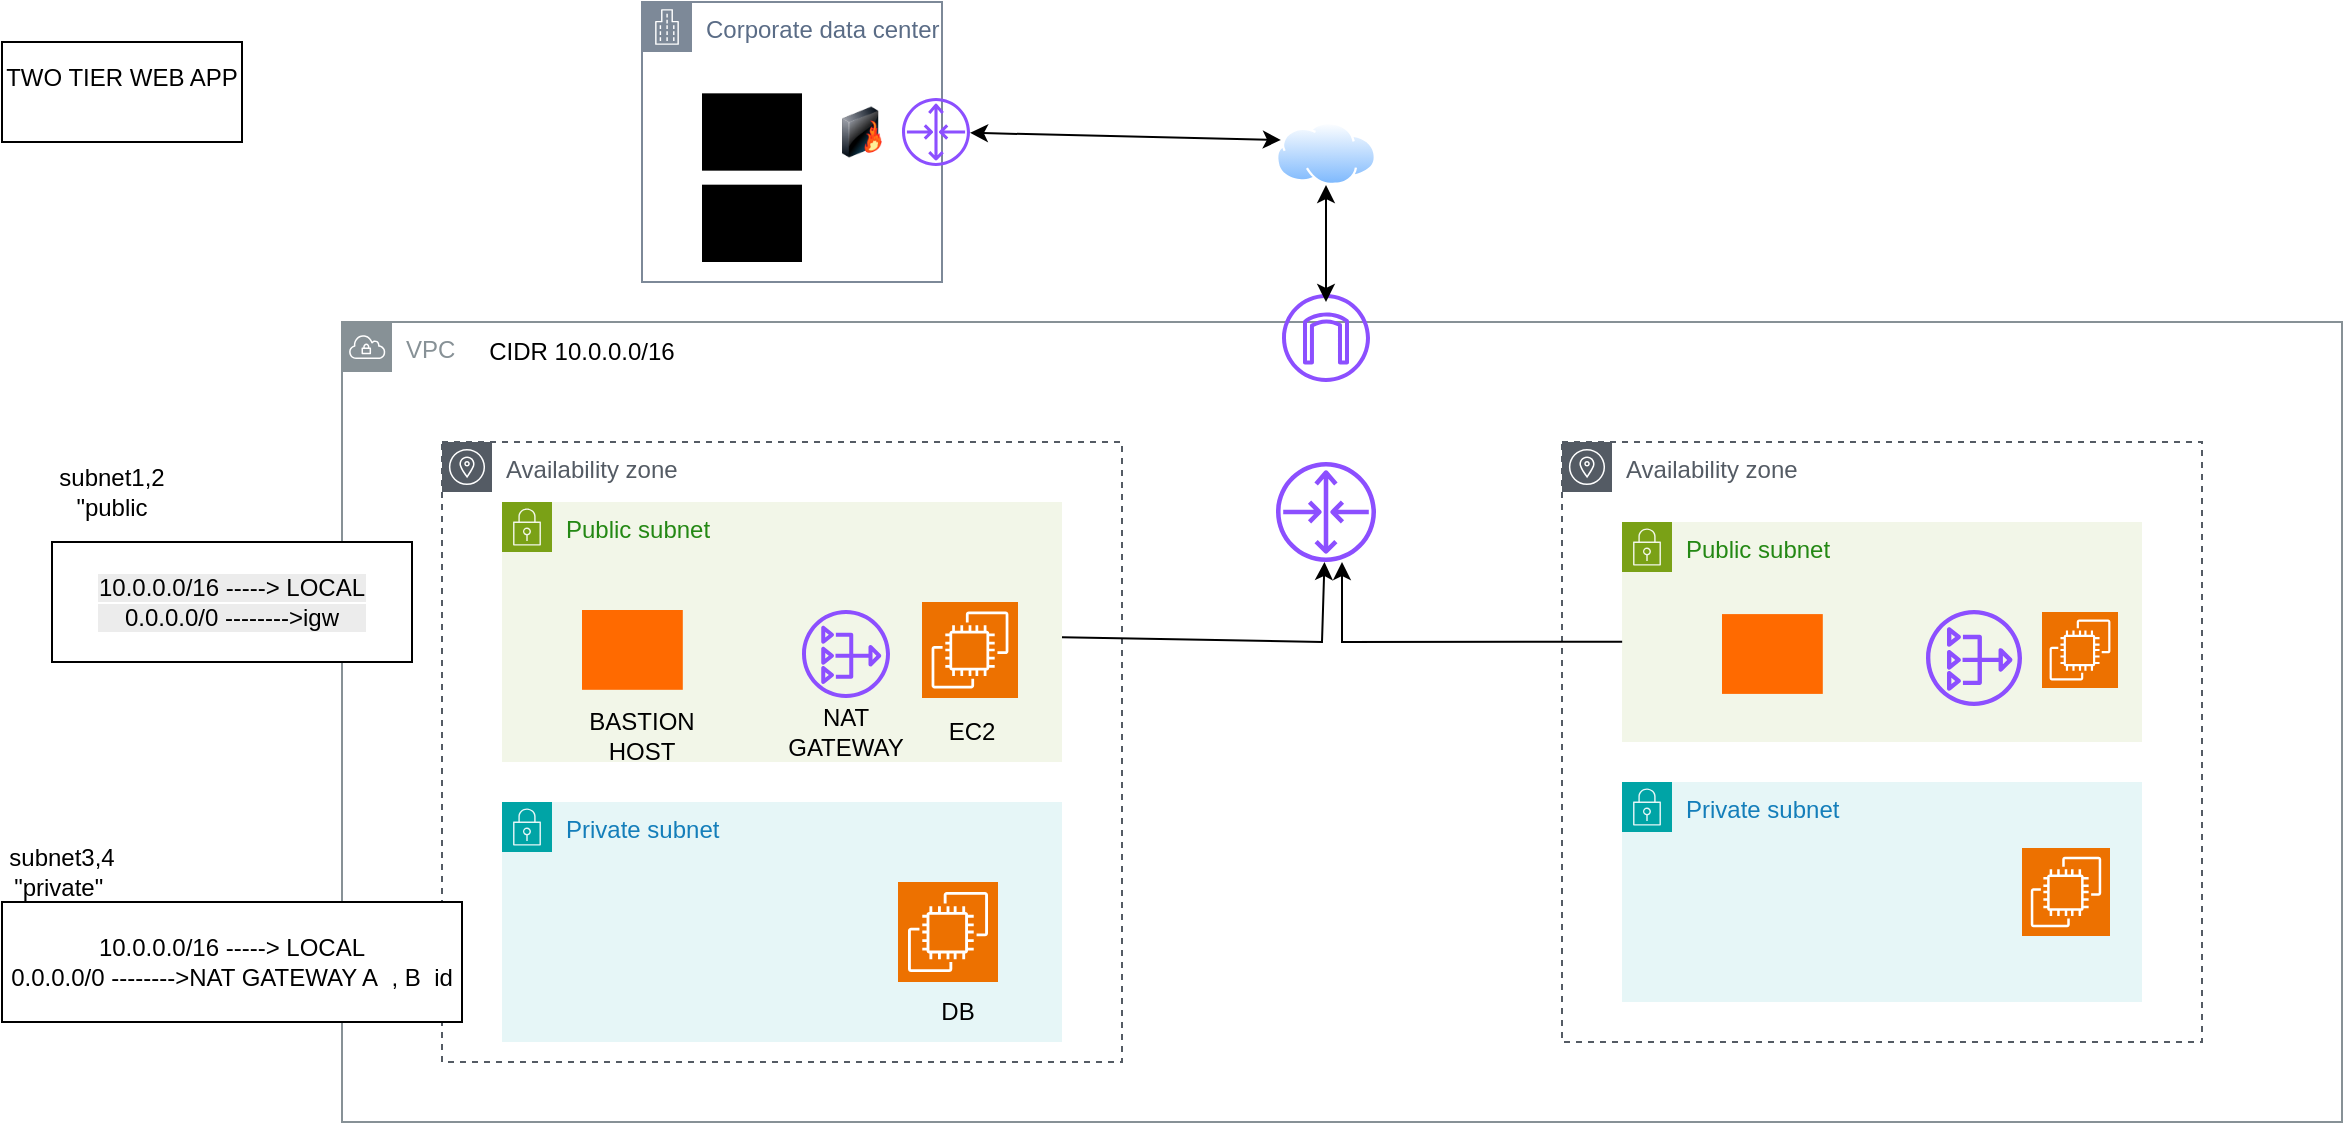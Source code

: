 <mxfile version="28.2.7">
  <diagram name="Page-1" id="Ka7zlJCxLSnXq8i0LB-l">
    <mxGraphModel dx="2123" dy="604" grid="1" gridSize="10" guides="1" tooltips="1" connect="1" arrows="1" fold="1" page="1" pageScale="1" pageWidth="850" pageHeight="1100" math="0" shadow="0">
      <root>
        <mxCell id="0" />
        <mxCell id="1" parent="0" />
        <mxCell id="X6e_aa4xWYTzgXks_H64-1" value="VPC" style="sketch=0;outlineConnect=0;gradientColor=none;html=1;whiteSpace=wrap;fontSize=12;fontStyle=0;shape=mxgraph.aws4.group;grIcon=mxgraph.aws4.group_vpc;strokeColor=#879196;fillColor=none;verticalAlign=top;align=left;spacingLeft=30;fontColor=#879196;dashed=0;" vertex="1" parent="1">
          <mxGeometry x="-50" y="180" width="1000" height="400" as="geometry" />
        </mxCell>
        <mxCell id="X6e_aa4xWYTzgXks_H64-2" value="Availability zone" style="sketch=0;outlineConnect=0;gradientColor=none;html=1;whiteSpace=wrap;fontSize=12;fontStyle=0;shape=mxgraph.aws4.group;grIcon=mxgraph.aws4.group_availability_zone;strokeColor=#545B64;fillColor=none;verticalAlign=top;align=left;spacingLeft=30;fontColor=#545B64;dashed=1;" vertex="1" parent="1">
          <mxGeometry y="240" width="340" height="310" as="geometry" />
        </mxCell>
        <mxCell id="X6e_aa4xWYTzgXks_H64-3" value="Availability zone" style="sketch=0;outlineConnect=0;gradientColor=none;html=1;whiteSpace=wrap;fontSize=12;fontStyle=0;shape=mxgraph.aws4.group;grIcon=mxgraph.aws4.group_availability_zone;strokeColor=#545B64;fillColor=none;verticalAlign=top;align=left;spacingLeft=30;fontColor=#545B64;dashed=1;" vertex="1" parent="1">
          <mxGeometry x="560" y="240" width="320" height="300" as="geometry" />
        </mxCell>
        <mxCell id="X6e_aa4xWYTzgXks_H64-4" value="Public subnet" style="points=[[0,0],[0.25,0],[0.5,0],[0.75,0],[1,0],[1,0.25],[1,0.5],[1,0.75],[1,1],[0.75,1],[0.5,1],[0.25,1],[0,1],[0,0.75],[0,0.5],[0,0.25]];outlineConnect=0;gradientColor=none;html=1;whiteSpace=wrap;fontSize=12;fontStyle=0;container=1;pointerEvents=0;collapsible=0;recursiveResize=0;shape=mxgraph.aws4.group;grIcon=mxgraph.aws4.group_security_group;grStroke=0;strokeColor=#7AA116;fillColor=#F2F6E8;verticalAlign=top;align=left;spacingLeft=30;fontColor=#248814;dashed=0;" vertex="1" parent="1">
          <mxGeometry x="590" y="280" width="260" height="110" as="geometry" />
        </mxCell>
        <mxCell id="X6e_aa4xWYTzgXks_H64-29" value="" style="sketch=0;points=[[0,0,0],[0.25,0,0],[0.5,0,0],[0.75,0,0],[1,0,0],[0,1,0],[0.25,1,0],[0.5,1,0],[0.75,1,0],[1,1,0],[0,0.25,0],[0,0.5,0],[0,0.75,0],[1,0.25,0],[1,0.5,0],[1,0.75,0]];outlineConnect=0;fontColor=#232F3E;fillColor=#ED7100;strokeColor=#ffffff;dashed=0;verticalLabelPosition=bottom;verticalAlign=top;align=center;html=1;fontSize=12;fontStyle=0;aspect=fixed;shape=mxgraph.aws4.resourceIcon;resIcon=mxgraph.aws4.ec2;" vertex="1" parent="X6e_aa4xWYTzgXks_H64-4">
          <mxGeometry x="210" y="45" width="38" height="38" as="geometry" />
        </mxCell>
        <mxCell id="X6e_aa4xWYTzgXks_H64-5" value="Public subnet" style="points=[[0,0],[0.25,0],[0.5,0],[0.75,0],[1,0],[1,0.25],[1,0.5],[1,0.75],[1,1],[0.75,1],[0.5,1],[0.25,1],[0,1],[0,0.75],[0,0.5],[0,0.25]];outlineConnect=0;gradientColor=none;html=1;whiteSpace=wrap;fontSize=12;fontStyle=0;container=1;pointerEvents=0;collapsible=0;recursiveResize=0;shape=mxgraph.aws4.group;grIcon=mxgraph.aws4.group_security_group;grStroke=0;strokeColor=#7AA116;fillColor=#F2F6E8;verticalAlign=top;align=left;spacingLeft=30;fontColor=#248814;dashed=0;" vertex="1" parent="1">
          <mxGeometry x="30" y="270" width="280" height="130" as="geometry" />
        </mxCell>
        <mxCell id="X6e_aa4xWYTzgXks_H64-34" value="EC2" style="text;html=1;whiteSpace=wrap;strokeColor=none;fillColor=none;align=center;verticalAlign=middle;rounded=0;" vertex="1" parent="X6e_aa4xWYTzgXks_H64-5">
          <mxGeometry x="210" y="105" width="50" height="20" as="geometry" />
        </mxCell>
        <mxCell id="X6e_aa4xWYTzgXks_H64-6" value="Private subnet" style="points=[[0,0],[0.25,0],[0.5,0],[0.75,0],[1,0],[1,0.25],[1,0.5],[1,0.75],[1,1],[0.75,1],[0.5,1],[0.25,1],[0,1],[0,0.75],[0,0.5],[0,0.25]];outlineConnect=0;gradientColor=none;html=1;whiteSpace=wrap;fontSize=12;fontStyle=0;container=1;pointerEvents=0;collapsible=0;recursiveResize=0;shape=mxgraph.aws4.group;grIcon=mxgraph.aws4.group_security_group;grStroke=0;strokeColor=#00A4A6;fillColor=#E6F6F7;verticalAlign=top;align=left;spacingLeft=30;fontColor=#147EBA;dashed=0;" vertex="1" parent="1">
          <mxGeometry x="590" y="410" width="260" height="110" as="geometry" />
        </mxCell>
        <mxCell id="X6e_aa4xWYTzgXks_H64-7" value="Private subnet" style="points=[[0,0],[0.25,0],[0.5,0],[0.75,0],[1,0],[1,0.25],[1,0.5],[1,0.75],[1,1],[0.75,1],[0.5,1],[0.25,1],[0,1],[0,0.75],[0,0.5],[0,0.25]];outlineConnect=0;gradientColor=none;html=1;whiteSpace=wrap;fontSize=12;fontStyle=0;container=1;pointerEvents=0;collapsible=0;recursiveResize=0;shape=mxgraph.aws4.group;grIcon=mxgraph.aws4.group_security_group;grStroke=0;strokeColor=#00A4A6;fillColor=#E6F6F7;verticalAlign=top;align=left;spacingLeft=30;fontColor=#147EBA;dashed=0;" vertex="1" parent="1">
          <mxGeometry x="30" y="420" width="280" height="120" as="geometry" />
        </mxCell>
        <mxCell id="X6e_aa4xWYTzgXks_H64-28" value="" style="sketch=0;points=[[0,0,0],[0.25,0,0],[0.5,0,0],[0.75,0,0],[1,0,0],[0,1,0],[0.25,1,0],[0.5,1,0],[0.75,1,0],[1,1,0],[0,0.25,0],[0,0.5,0],[0,0.75,0],[1,0.25,0],[1,0.5,0],[1,0.75,0]];outlineConnect=0;fontColor=#232F3E;fillColor=#ED7100;strokeColor=#ffffff;dashed=0;verticalLabelPosition=bottom;verticalAlign=top;align=center;html=1;fontSize=12;fontStyle=0;aspect=fixed;shape=mxgraph.aws4.resourceIcon;resIcon=mxgraph.aws4.ec2;" vertex="1" parent="X6e_aa4xWYTzgXks_H64-7">
          <mxGeometry x="198" y="40" width="50" height="50" as="geometry" />
        </mxCell>
        <mxCell id="X6e_aa4xWYTzgXks_H64-8" value="CIDR 10.0.0.0/16" style="text;html=1;whiteSpace=wrap;strokeColor=none;fillColor=none;align=center;verticalAlign=middle;rounded=0;" vertex="1" parent="1">
          <mxGeometry x="10" y="180" width="120" height="30" as="geometry" />
        </mxCell>
        <mxCell id="X6e_aa4xWYTzgXks_H64-9" value="" style="sketch=0;outlineConnect=0;fontColor=#232F3E;gradientColor=none;fillColor=#8C4FFF;strokeColor=none;dashed=0;verticalLabelPosition=bottom;verticalAlign=top;align=center;html=1;fontSize=12;fontStyle=0;aspect=fixed;pointerEvents=1;shape=mxgraph.aws4.internet_gateway;" vertex="1" parent="1">
          <mxGeometry x="420" y="166" width="44" height="44" as="geometry" />
        </mxCell>
        <mxCell id="X6e_aa4xWYTzgXks_H64-10" value="" style="sketch=0;outlineConnect=0;fontColor=#232F3E;gradientColor=none;fillColor=#8C4FFF;strokeColor=none;dashed=0;verticalLabelPosition=bottom;verticalAlign=top;align=center;html=1;fontSize=12;fontStyle=0;aspect=fixed;pointerEvents=1;shape=mxgraph.aws4.router;" vertex="1" parent="1">
          <mxGeometry x="417" y="250" width="50" height="50" as="geometry" />
        </mxCell>
        <mxCell id="X6e_aa4xWYTzgXks_H64-12" value="" style="endArrow=classic;html=1;rounded=0;" edge="1" parent="1" source="X6e_aa4xWYTzgXks_H64-5" target="X6e_aa4xWYTzgXks_H64-10">
          <mxGeometry width="50" height="50" relative="1" as="geometry">
            <mxPoint x="320" y="340" as="sourcePoint" />
            <mxPoint x="450" y="290" as="targetPoint" />
            <Array as="points">
              <mxPoint x="440" y="340" />
            </Array>
          </mxGeometry>
        </mxCell>
        <mxCell id="X6e_aa4xWYTzgXks_H64-13" value="" style="endArrow=classic;html=1;rounded=0;exitX=0.094;exitY=0.333;exitDx=0;exitDy=0;exitPerimeter=0;" edge="1" parent="1" source="X6e_aa4xWYTzgXks_H64-3">
          <mxGeometry width="50" height="50" relative="1" as="geometry">
            <mxPoint x="400" y="340" as="sourcePoint" />
            <mxPoint x="450" y="300" as="targetPoint" />
            <Array as="points">
              <mxPoint x="450" y="340" />
            </Array>
          </mxGeometry>
        </mxCell>
        <mxCell id="X6e_aa4xWYTzgXks_H64-14" value="" style="image;aspect=fixed;perimeter=ellipsePerimeter;html=1;align=center;shadow=0;dashed=0;spacingTop=3;image=img/lib/active_directory/internet_cloud.svg;" vertex="1" parent="1">
          <mxGeometry x="417" y="80" width="50" height="31.5" as="geometry" />
        </mxCell>
        <mxCell id="X6e_aa4xWYTzgXks_H64-15" value="" style="endArrow=classic;startArrow=classic;html=1;rounded=0;exitX=0.5;exitY=1;exitDx=0;exitDy=0;" edge="1" parent="1" source="X6e_aa4xWYTzgXks_H64-14">
          <mxGeometry width="50" height="50" relative="1" as="geometry">
            <mxPoint x="400" y="330" as="sourcePoint" />
            <mxPoint x="442" y="170" as="targetPoint" />
          </mxGeometry>
        </mxCell>
        <mxCell id="X6e_aa4xWYTzgXks_H64-16" value="Corporate data center" style="points=[[0,0],[0.25,0],[0.5,0],[0.75,0],[1,0],[1,0.25],[1,0.5],[1,0.75],[1,1],[0.75,1],[0.5,1],[0.25,1],[0,1],[0,0.75],[0,0.5],[0,0.25]];outlineConnect=0;gradientColor=none;html=1;whiteSpace=wrap;fontSize=12;fontStyle=0;container=1;pointerEvents=0;collapsible=0;recursiveResize=0;shape=mxgraph.aws4.group;grIcon=mxgraph.aws4.group_corporate_data_center;strokeColor=#7D8998;fillColor=none;verticalAlign=top;align=left;spacingLeft=30;fontColor=#5A6C86;dashed=0;" vertex="1" parent="1">
          <mxGeometry x="100" y="20" width="150" height="140" as="geometry" />
        </mxCell>
        <mxCell id="X6e_aa4xWYTzgXks_H64-18" value="" style="image;html=1;image=img/lib/clip_art/networking/Firewall-page1_128x128.png" vertex="1" parent="X6e_aa4xWYTzgXks_H64-16">
          <mxGeometry x="100" y="37.88" width="20" height="54.25" as="geometry" />
        </mxCell>
        <mxCell id="X6e_aa4xWYTzgXks_H64-21" value="" style="sketch=0;verticalLabelPosition=bottom;sketch=0;aspect=fixed;html=1;verticalAlign=top;strokeColor=none;fillColor=#000000;align=center;outlineConnect=0;pointerEvents=1;shape=mxgraph.citrix2.desktop;" vertex="1" parent="X6e_aa4xWYTzgXks_H64-16">
          <mxGeometry x="30" y="45.67" width="50" height="38.66" as="geometry" />
        </mxCell>
        <mxCell id="X6e_aa4xWYTzgXks_H64-20" value="" style="sketch=0;verticalLabelPosition=bottom;sketch=0;aspect=fixed;html=1;verticalAlign=top;strokeColor=none;fillColor=#000000;align=center;outlineConnect=0;pointerEvents=1;shape=mxgraph.citrix2.desktop;" vertex="1" parent="X6e_aa4xWYTzgXks_H64-16">
          <mxGeometry x="30" y="91.34" width="50" height="38.66" as="geometry" />
        </mxCell>
        <mxCell id="X6e_aa4xWYTzgXks_H64-19" value="" style="endArrow=classic;startArrow=classic;html=1;rounded=0;entryX=0;entryY=0.25;entryDx=0;entryDy=0;" edge="1" parent="1" source="X6e_aa4xWYTzgXks_H64-17" target="X6e_aa4xWYTzgXks_H64-14">
          <mxGeometry width="50" height="50" relative="1" as="geometry">
            <mxPoint x="400" y="330" as="sourcePoint" />
            <mxPoint x="450" y="280" as="targetPoint" />
          </mxGeometry>
        </mxCell>
        <mxCell id="X6e_aa4xWYTzgXks_H64-17" value="" style="sketch=0;outlineConnect=0;fontColor=#232F3E;gradientColor=none;fillColor=#8C4FFF;strokeColor=none;dashed=0;verticalLabelPosition=bottom;verticalAlign=top;align=center;html=1;fontSize=12;fontStyle=0;aspect=fixed;pointerEvents=1;shape=mxgraph.aws4.router;" vertex="1" parent="1">
          <mxGeometry x="230" y="68" width="34" height="34" as="geometry" />
        </mxCell>
        <mxCell id="X6e_aa4xWYTzgXks_H64-27" value="" style="sketch=0;points=[[0,0,0],[0.25,0,0],[0.5,0,0],[0.75,0,0],[1,0,0],[0,1,0],[0.25,1,0],[0.5,1,0],[0.75,1,0],[1,1,0],[0,0.25,0],[0,0.5,0],[0,0.75,0],[1,0.25,0],[1,0.5,0],[1,0.75,0]];outlineConnect=0;fontColor=#232F3E;fillColor=#ED7100;strokeColor=#ffffff;dashed=0;verticalLabelPosition=bottom;verticalAlign=top;align=center;html=1;fontSize=12;fontStyle=0;aspect=fixed;shape=mxgraph.aws4.resourceIcon;resIcon=mxgraph.aws4.ec2;" vertex="1" parent="1">
          <mxGeometry x="790" y="443" width="44" height="44" as="geometry" />
        </mxCell>
        <mxCell id="X6e_aa4xWYTzgXks_H64-30" value="" style="sketch=0;points=[[0,0,0],[0.25,0,0],[0.5,0,0],[0.75,0,0],[1,0,0],[0,1,0],[0.25,1,0],[0.5,1,0],[0.75,1,0],[1,1,0],[0,0.25,0],[0,0.5,0],[0,0.75,0],[1,0.25,0],[1,0.5,0],[1,0.75,0]];outlineConnect=0;fontColor=#232F3E;fillColor=#ED7100;strokeColor=#ffffff;dashed=0;verticalLabelPosition=bottom;verticalAlign=top;align=center;html=1;fontSize=12;fontStyle=0;aspect=fixed;shape=mxgraph.aws4.resourceIcon;resIcon=mxgraph.aws4.ec2;" vertex="1" parent="1">
          <mxGeometry x="240" y="320" width="48" height="48" as="geometry" />
        </mxCell>
        <mxCell id="X6e_aa4xWYTzgXks_H64-31" value="" style="sketch=0;outlineConnect=0;fontColor=#232F3E;gradientColor=none;fillColor=#8C4FFF;strokeColor=none;dashed=0;verticalLabelPosition=bottom;verticalAlign=top;align=center;html=1;fontSize=12;fontStyle=0;aspect=fixed;pointerEvents=1;shape=mxgraph.aws4.nat_gateway;" vertex="1" parent="1">
          <mxGeometry x="742" y="324" width="48" height="48" as="geometry" />
        </mxCell>
        <mxCell id="X6e_aa4xWYTzgXks_H64-32" value="" style="sketch=0;outlineConnect=0;fontColor=#232F3E;gradientColor=none;fillColor=#8C4FFF;strokeColor=none;dashed=0;verticalLabelPosition=bottom;verticalAlign=top;align=center;html=1;fontSize=12;fontStyle=0;aspect=fixed;pointerEvents=1;shape=mxgraph.aws4.nat_gateway;" vertex="1" parent="1">
          <mxGeometry x="180" y="324" width="44" height="44" as="geometry" />
        </mxCell>
        <mxCell id="X6e_aa4xWYTzgXks_H64-33" value="NAT GATEWAY" style="text;html=1;whiteSpace=wrap;strokeColor=none;fillColor=none;align=center;verticalAlign=middle;rounded=0;" vertex="1" parent="1">
          <mxGeometry x="172" y="370" width="60" height="30" as="geometry" />
        </mxCell>
        <mxCell id="X6e_aa4xWYTzgXks_H64-35" value="" style="points=[];aspect=fixed;html=1;align=center;shadow=0;dashed=0;fillColor=#FF6A00;strokeColor=none;shape=mxgraph.alibaba_cloud.bastionhost;" vertex="1" parent="1">
          <mxGeometry x="640" y="326.05" width="50.4" height="39.9" as="geometry" />
        </mxCell>
        <mxCell id="X6e_aa4xWYTzgXks_H64-36" value="" style="points=[];aspect=fixed;html=1;align=center;shadow=0;dashed=0;fillColor=#FF6A00;strokeColor=none;shape=mxgraph.alibaba_cloud.bastionhost;" vertex="1" parent="1">
          <mxGeometry x="70" y="324" width="50.4" height="39.9" as="geometry" />
        </mxCell>
        <mxCell id="X6e_aa4xWYTzgXks_H64-37" value="BASTION HOST" style="text;html=1;whiteSpace=wrap;strokeColor=none;fillColor=none;align=center;verticalAlign=middle;rounded=0;" vertex="1" parent="1">
          <mxGeometry x="70" y="372" width="60" height="30" as="geometry" />
        </mxCell>
        <mxCell id="X6e_aa4xWYTzgXks_H64-38" value="TWO TIER WEB APP&lt;div&gt;&lt;br&gt;&lt;/div&gt;" style="text;html=1;whiteSpace=wrap;strokeColor=#000000;fillColor=none;align=center;verticalAlign=middle;rounded=0;" vertex="1" parent="1">
          <mxGeometry x="-220" y="40" width="120" height="50" as="geometry" />
        </mxCell>
        <mxCell id="X6e_aa4xWYTzgXks_H64-40" value="DB" style="text;html=1;whiteSpace=wrap;strokeColor=none;fillColor=none;align=center;verticalAlign=middle;rounded=0;" vertex="1" parent="1">
          <mxGeometry x="228" y="510" width="60" height="30" as="geometry" />
        </mxCell>
        <mxCell id="X6e_aa4xWYTzgXks_H64-43" value="10.0.0.0/16 -----&amp;gt; LOCAL&lt;div&gt;0.0.0.0/0 --------&amp;gt;NAT GATEWAY A&amp;nbsp; , B&amp;nbsp; id&lt;/div&gt;" style="whiteSpace=wrap;html=1;" vertex="1" parent="1">
          <mxGeometry x="-220" y="470" width="230" height="60" as="geometry" />
        </mxCell>
        <mxCell id="X6e_aa4xWYTzgXks_H64-44" value="subnet3,4 &quot;private&quot;&amp;nbsp;" style="text;html=1;whiteSpace=wrap;strokeColor=none;fillColor=none;align=center;verticalAlign=middle;rounded=0;" vertex="1" parent="1">
          <mxGeometry x="-220" y="440" width="60" height="30" as="geometry" />
        </mxCell>
        <mxCell id="X6e_aa4xWYTzgXks_H64-45" value="&lt;br&gt;&lt;span style=&quot;color: rgb(0, 0, 0); font-family: Helvetica; font-size: 12px; font-style: normal; font-variant-ligatures: normal; font-variant-caps: normal; font-weight: 400; letter-spacing: normal; orphans: 2; text-align: center; text-indent: 0px; text-transform: none; widows: 2; word-spacing: 0px; -webkit-text-stroke-width: 0px; white-space: normal; background-color: rgb(236, 236, 236); text-decoration-thickness: initial; text-decoration-style: initial; text-decoration-color: initial; float: none; display: inline !important;&quot;&gt;10.0.0.0/16 -----&amp;gt; LOCAL&lt;/span&gt;&lt;div style=&quot;forced-color-adjust: none; color: rgb(0, 0, 0); font-family: Helvetica; font-size: 12px; font-style: normal; font-variant-ligatures: normal; font-variant-caps: normal; font-weight: 400; letter-spacing: normal; orphans: 2; text-align: center; text-indent: 0px; text-transform: none; widows: 2; word-spacing: 0px; -webkit-text-stroke-width: 0px; white-space: normal; background-color: rgb(236, 236, 236); text-decoration-thickness: initial; text-decoration-style: initial; text-decoration-color: initial;&quot;&gt;0.0.0.0/0 --------&amp;gt;igw&lt;/div&gt;&lt;div&gt;&lt;br/&gt;&lt;/div&gt;" style="whiteSpace=wrap;html=1;" vertex="1" parent="1">
          <mxGeometry x="-195" y="290" width="180" height="60" as="geometry" />
        </mxCell>
        <mxCell id="X6e_aa4xWYTzgXks_H64-46" value="subnet1,2 &quot;public" style="text;html=1;whiteSpace=wrap;strokeColor=none;fillColor=none;align=center;verticalAlign=middle;rounded=0;" vertex="1" parent="1">
          <mxGeometry x="-195" y="250" width="60" height="30" as="geometry" />
        </mxCell>
      </root>
    </mxGraphModel>
  </diagram>
</mxfile>
